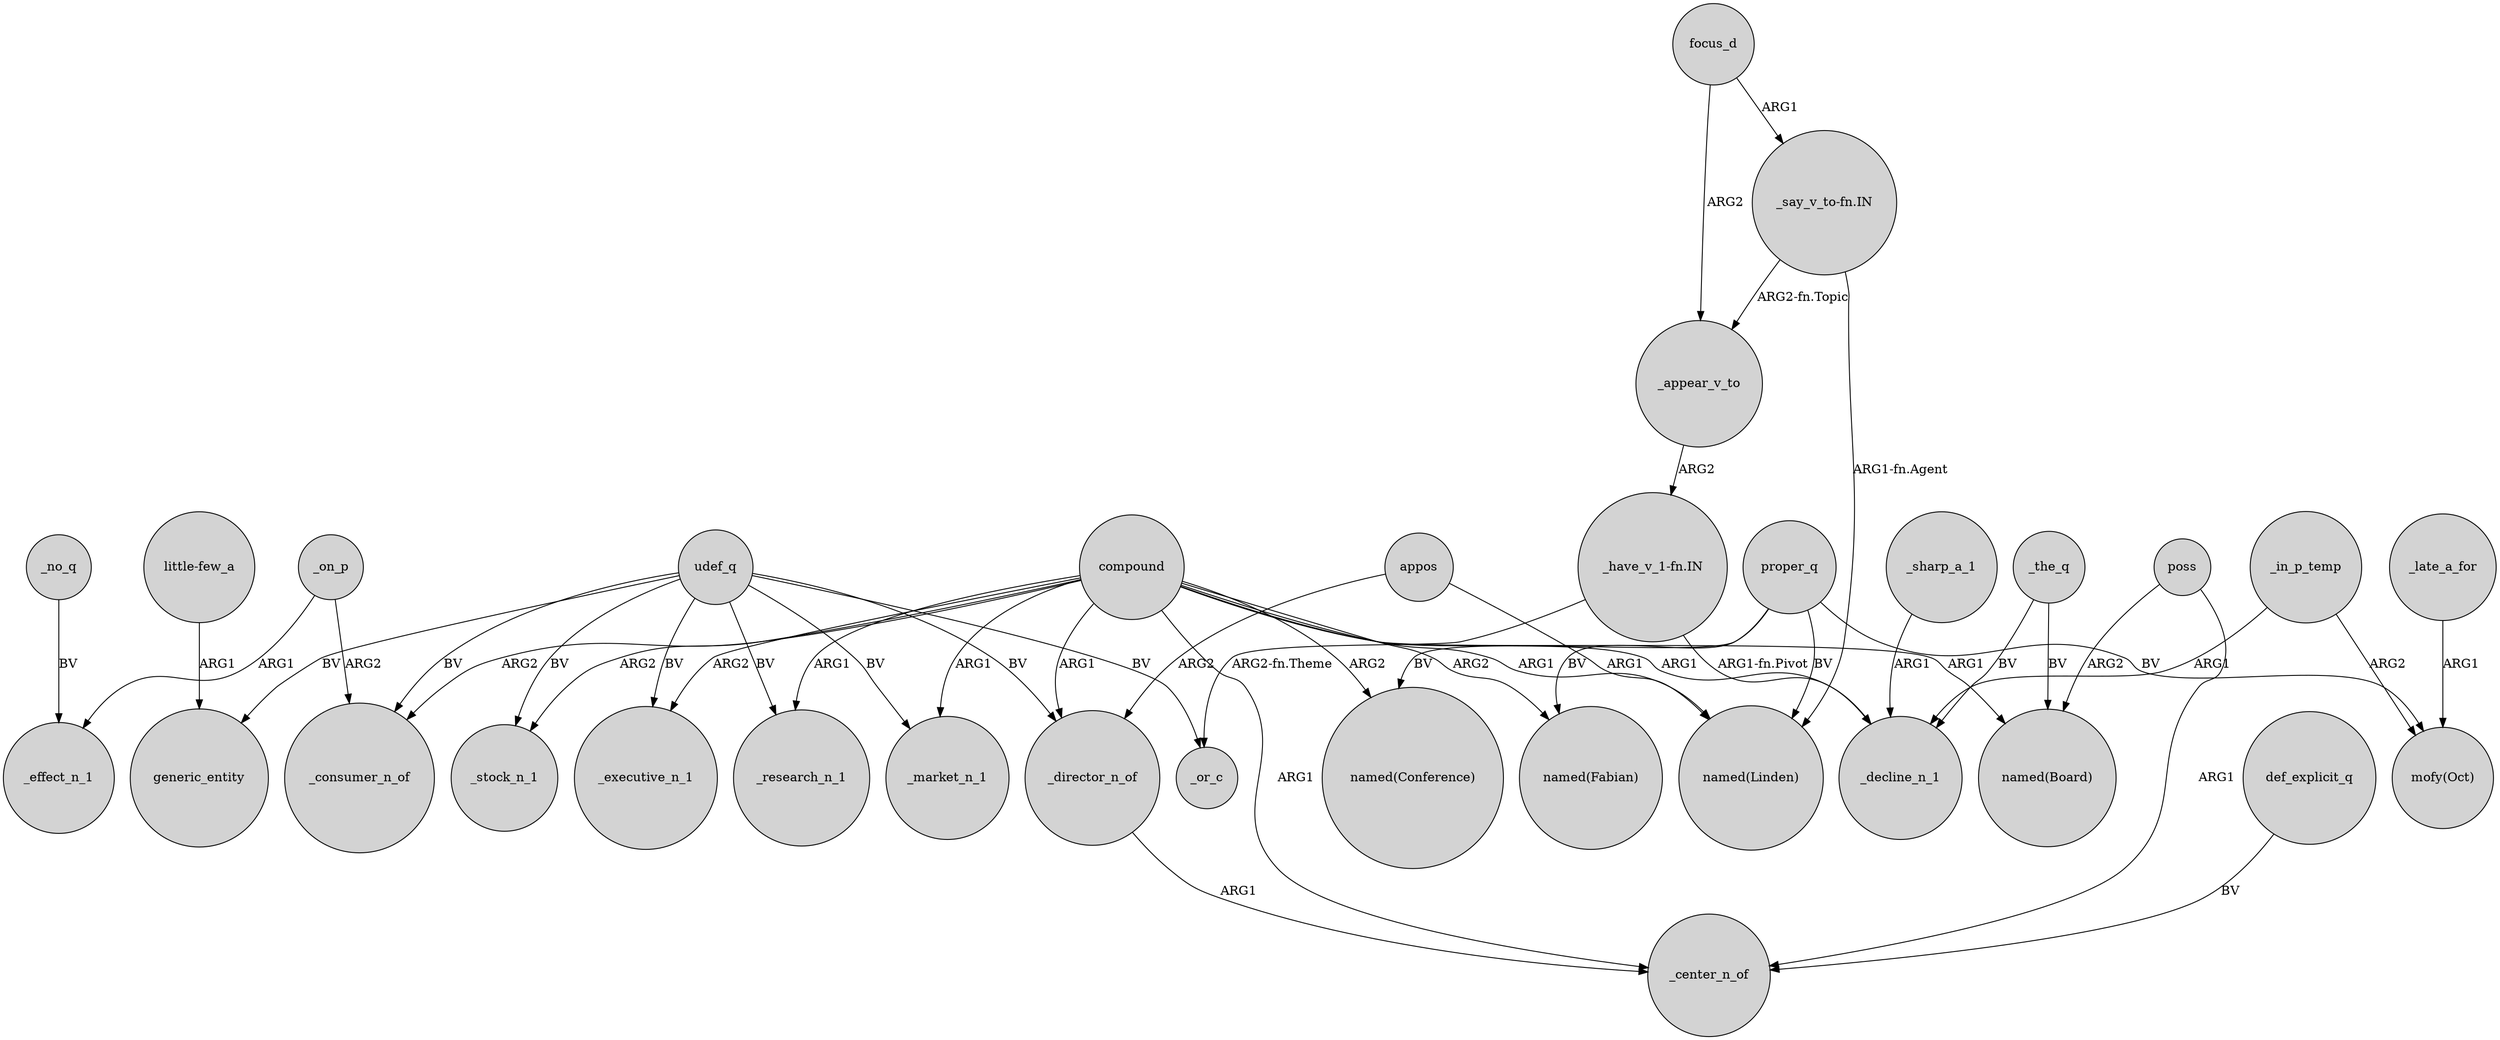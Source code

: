 digraph {
	node [shape=circle style=filled]
	_no_q -> _effect_n_1 [label=BV]
	_the_q -> "named(Board)" [label=BV]
	udef_q -> generic_entity [label=BV]
	compound -> "named(Linden)" [label=ARG1]
	proper_q -> "named(Fabian)" [label=BV]
	compound -> "named(Fabian)" [label=ARG2]
	udef_q -> _executive_n_1 [label=BV]
	_in_p_temp -> _decline_n_1 [label=ARG1]
	proper_q -> "named(Conference)" [label=BV]
	_late_a_for -> "mofy(Oct)" [label=ARG1]
	compound -> "named(Conference)" [label=ARG2]
	udef_q -> _research_n_1 [label=BV]
	def_explicit_q -> _center_n_of [label=BV]
	_in_p_temp -> "mofy(Oct)" [label=ARG2]
	proper_q -> "mofy(Oct)" [label=BV]
	udef_q -> _market_n_1 [label=BV]
	poss -> "named(Board)" [label=ARG2]
	poss -> _center_n_of [label=ARG1]
	focus_d -> _appear_v_to [label=ARG2]
	_the_q -> _decline_n_1 [label=BV]
	udef_q -> _or_c [label=BV]
	"_say_v_to-fn.IN" -> "named(Linden)" [label="ARG1-fn.Agent"]
	_on_p -> _consumer_n_of [label=ARG2]
	_appear_v_to -> "_have_v_1-fn.IN" [label=ARG2]
	"_have_v_1-fn.IN" -> _decline_n_1 [label="ARG1-fn.Pivot"]
	"_say_v_to-fn.IN" -> _appear_v_to [label="ARG2-fn.Topic"]
	compound -> _research_n_1 [label=ARG1]
	compound -> _stock_n_1 [label=ARG2]
	compound -> "named(Board)" [label=ARG1]
	udef_q -> _stock_n_1 [label=BV]
	_director_n_of -> _center_n_of [label=ARG1]
	compound -> _center_n_of [label=ARG1]
	udef_q -> _consumer_n_of [label=BV]
	"_have_v_1-fn.IN" -> _or_c [label="ARG2-fn.Theme"]
	_sharp_a_1 -> _decline_n_1 [label=ARG1]
	proper_q -> "named(Linden)" [label=BV]
	compound -> _consumer_n_of [label=ARG2]
	compound -> _decline_n_1 [label=ARG1]
	compound -> _market_n_1 [label=ARG1]
	_on_p -> _effect_n_1 [label=ARG1]
	compound -> _director_n_of [label=ARG1]
	compound -> _executive_n_1 [label=ARG2]
	appos -> _director_n_of [label=ARG2]
	udef_q -> _director_n_of [label=BV]
	appos -> "named(Linden)" [label=ARG1]
	focus_d -> "_say_v_to-fn.IN" [label=ARG1]
	"little-few_a" -> generic_entity [label=ARG1]
}
